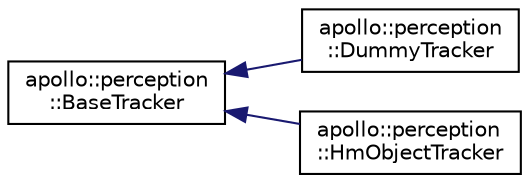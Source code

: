 digraph "Graphical Class Hierarchy"
{
  edge [fontname="Helvetica",fontsize="10",labelfontname="Helvetica",labelfontsize="10"];
  node [fontname="Helvetica",fontsize="10",shape=record];
  rankdir="LR";
  Node1 [label="apollo::perception\l::BaseTracker",height=0.2,width=0.4,color="black", fillcolor="white", style="filled",URL="$classapollo_1_1perception_1_1BaseTracker.html"];
  Node1 -> Node2 [dir="back",color="midnightblue",fontsize="10",style="solid",fontname="Helvetica"];
  Node2 [label="apollo::perception\l::DummyTracker",height=0.2,width=0.4,color="black", fillcolor="white", style="filled",URL="$classapollo_1_1perception_1_1DummyTracker.html"];
  Node1 -> Node3 [dir="back",color="midnightblue",fontsize="10",style="solid",fontname="Helvetica"];
  Node3 [label="apollo::perception\l::HmObjectTracker",height=0.2,width=0.4,color="black", fillcolor="white", style="filled",URL="$classapollo_1_1perception_1_1HmObjectTracker.html"];
}
